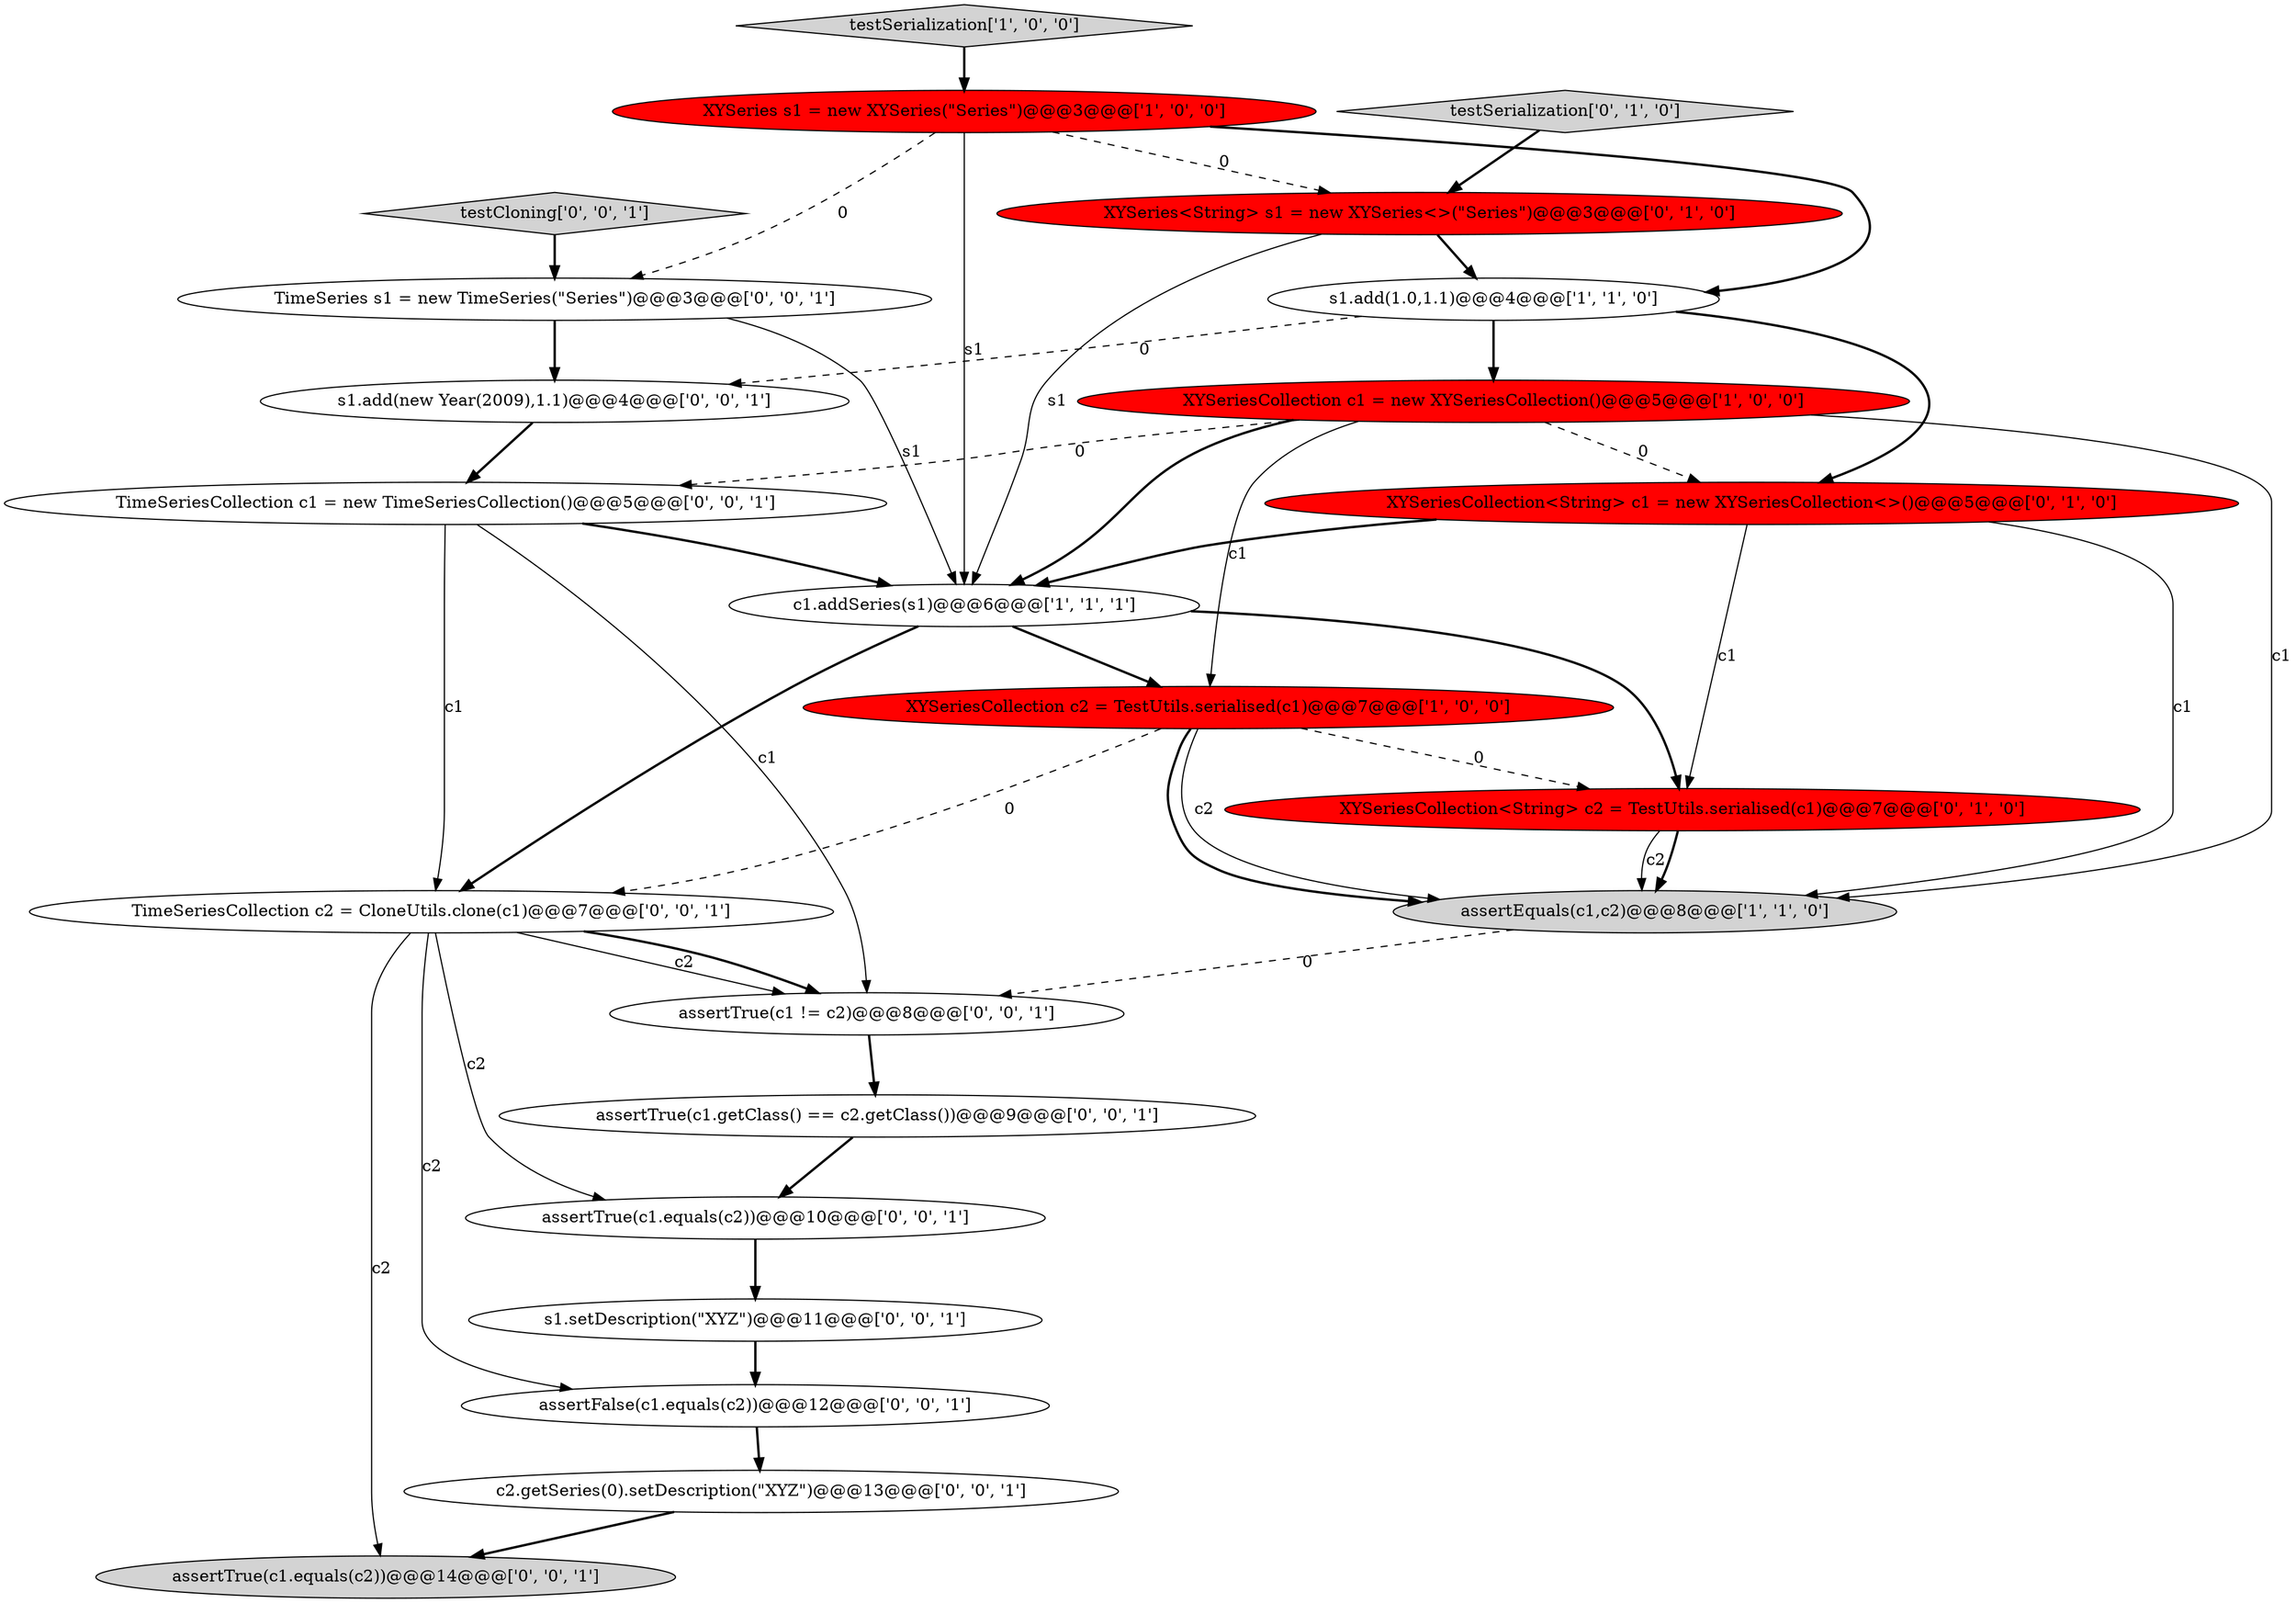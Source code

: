 digraph {
1 [style = filled, label = "testSerialization['1', '0', '0']", fillcolor = lightgray, shape = diamond image = "AAA0AAABBB1BBB"];
6 [style = filled, label = "XYSeriesCollection c2 = TestUtils.serialised(c1)@@@7@@@['1', '0', '0']", fillcolor = red, shape = ellipse image = "AAA1AAABBB1BBB"];
15 [style = filled, label = "TimeSeriesCollection c2 = CloneUtils.clone(c1)@@@7@@@['0', '0', '1']", fillcolor = white, shape = ellipse image = "AAA0AAABBB3BBB"];
21 [style = filled, label = "c2.getSeries(0).setDescription(\"XYZ\")@@@13@@@['0', '0', '1']", fillcolor = white, shape = ellipse image = "AAA0AAABBB3BBB"];
2 [style = filled, label = "XYSeriesCollection c1 = new XYSeriesCollection()@@@5@@@['1', '0', '0']", fillcolor = red, shape = ellipse image = "AAA1AAABBB1BBB"];
12 [style = filled, label = "assertTrue(c1.equals(c2))@@@14@@@['0', '0', '1']", fillcolor = lightgray, shape = ellipse image = "AAA0AAABBB3BBB"];
19 [style = filled, label = "s1.setDescription(\"XYZ\")@@@11@@@['0', '0', '1']", fillcolor = white, shape = ellipse image = "AAA0AAABBB3BBB"];
13 [style = filled, label = "assertTrue(c1.getClass() == c2.getClass())@@@9@@@['0', '0', '1']", fillcolor = white, shape = ellipse image = "AAA0AAABBB3BBB"];
5 [style = filled, label = "s1.add(1.0,1.1)@@@4@@@['1', '1', '0']", fillcolor = white, shape = ellipse image = "AAA0AAABBB1BBB"];
20 [style = filled, label = "TimeSeriesCollection c1 = new TimeSeriesCollection()@@@5@@@['0', '0', '1']", fillcolor = white, shape = ellipse image = "AAA0AAABBB3BBB"];
9 [style = filled, label = "XYSeries<String> s1 = new XYSeries<>(\"Series\")@@@3@@@['0', '1', '0']", fillcolor = red, shape = ellipse image = "AAA1AAABBB2BBB"];
22 [style = filled, label = "assertTrue(c1.equals(c2))@@@10@@@['0', '0', '1']", fillcolor = white, shape = ellipse image = "AAA0AAABBB3BBB"];
18 [style = filled, label = "assertTrue(c1 != c2)@@@8@@@['0', '0', '1']", fillcolor = white, shape = ellipse image = "AAA0AAABBB3BBB"];
17 [style = filled, label = "TimeSeries s1 = new TimeSeries(\"Series\")@@@3@@@['0', '0', '1']", fillcolor = white, shape = ellipse image = "AAA0AAABBB3BBB"];
10 [style = filled, label = "testSerialization['0', '1', '0']", fillcolor = lightgray, shape = diamond image = "AAA0AAABBB2BBB"];
11 [style = filled, label = "testCloning['0', '0', '1']", fillcolor = lightgray, shape = diamond image = "AAA0AAABBB3BBB"];
8 [style = filled, label = "XYSeriesCollection<String> c2 = TestUtils.serialised(c1)@@@7@@@['0', '1', '0']", fillcolor = red, shape = ellipse image = "AAA1AAABBB2BBB"];
16 [style = filled, label = "s1.add(new Year(2009),1.1)@@@4@@@['0', '0', '1']", fillcolor = white, shape = ellipse image = "AAA0AAABBB3BBB"];
3 [style = filled, label = "c1.addSeries(s1)@@@6@@@['1', '1', '1']", fillcolor = white, shape = ellipse image = "AAA0AAABBB1BBB"];
14 [style = filled, label = "assertFalse(c1.equals(c2))@@@12@@@['0', '0', '1']", fillcolor = white, shape = ellipse image = "AAA0AAABBB3BBB"];
7 [style = filled, label = "XYSeriesCollection<String> c1 = new XYSeriesCollection<>()@@@5@@@['0', '1', '0']", fillcolor = red, shape = ellipse image = "AAA1AAABBB2BBB"];
4 [style = filled, label = "XYSeries s1 = new XYSeries(\"Series\")@@@3@@@['1', '0', '0']", fillcolor = red, shape = ellipse image = "AAA1AAABBB1BBB"];
0 [style = filled, label = "assertEquals(c1,c2)@@@8@@@['1', '1', '0']", fillcolor = lightgray, shape = ellipse image = "AAA0AAABBB1BBB"];
2->0 [style = solid, label="c1"];
15->12 [style = solid, label="c2"];
1->4 [style = bold, label=""];
6->8 [style = dashed, label="0"];
2->20 [style = dashed, label="0"];
6->0 [style = solid, label="c2"];
22->19 [style = bold, label=""];
4->17 [style = dashed, label="0"];
8->0 [style = solid, label="c2"];
2->3 [style = bold, label=""];
9->3 [style = solid, label="s1"];
3->6 [style = bold, label=""];
15->14 [style = solid, label="c2"];
15->18 [style = solid, label="c2"];
6->0 [style = bold, label=""];
20->3 [style = bold, label=""];
3->15 [style = bold, label=""];
2->7 [style = dashed, label="0"];
15->18 [style = bold, label=""];
7->0 [style = solid, label="c1"];
7->3 [style = bold, label=""];
17->3 [style = solid, label="s1"];
21->12 [style = bold, label=""];
4->3 [style = solid, label="s1"];
8->0 [style = bold, label=""];
5->16 [style = dashed, label="0"];
4->9 [style = dashed, label="0"];
5->2 [style = bold, label=""];
19->14 [style = bold, label=""];
6->15 [style = dashed, label="0"];
20->15 [style = solid, label="c1"];
3->8 [style = bold, label=""];
18->13 [style = bold, label=""];
9->5 [style = bold, label=""];
0->18 [style = dashed, label="0"];
5->7 [style = bold, label=""];
11->17 [style = bold, label=""];
2->6 [style = solid, label="c1"];
10->9 [style = bold, label=""];
13->22 [style = bold, label=""];
7->8 [style = solid, label="c1"];
16->20 [style = bold, label=""];
4->5 [style = bold, label=""];
14->21 [style = bold, label=""];
17->16 [style = bold, label=""];
15->22 [style = solid, label="c2"];
20->18 [style = solid, label="c1"];
}
